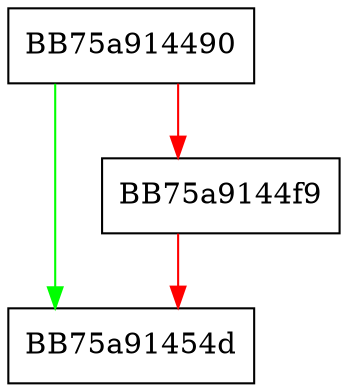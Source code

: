 digraph configure_node {
  node [shape="box"];
  graph [splines=ortho];
  BB75a914490 -> BB75a91454d [color="green"];
  BB75a914490 -> BB75a9144f9 [color="red"];
  BB75a9144f9 -> BB75a91454d [color="red"];
}